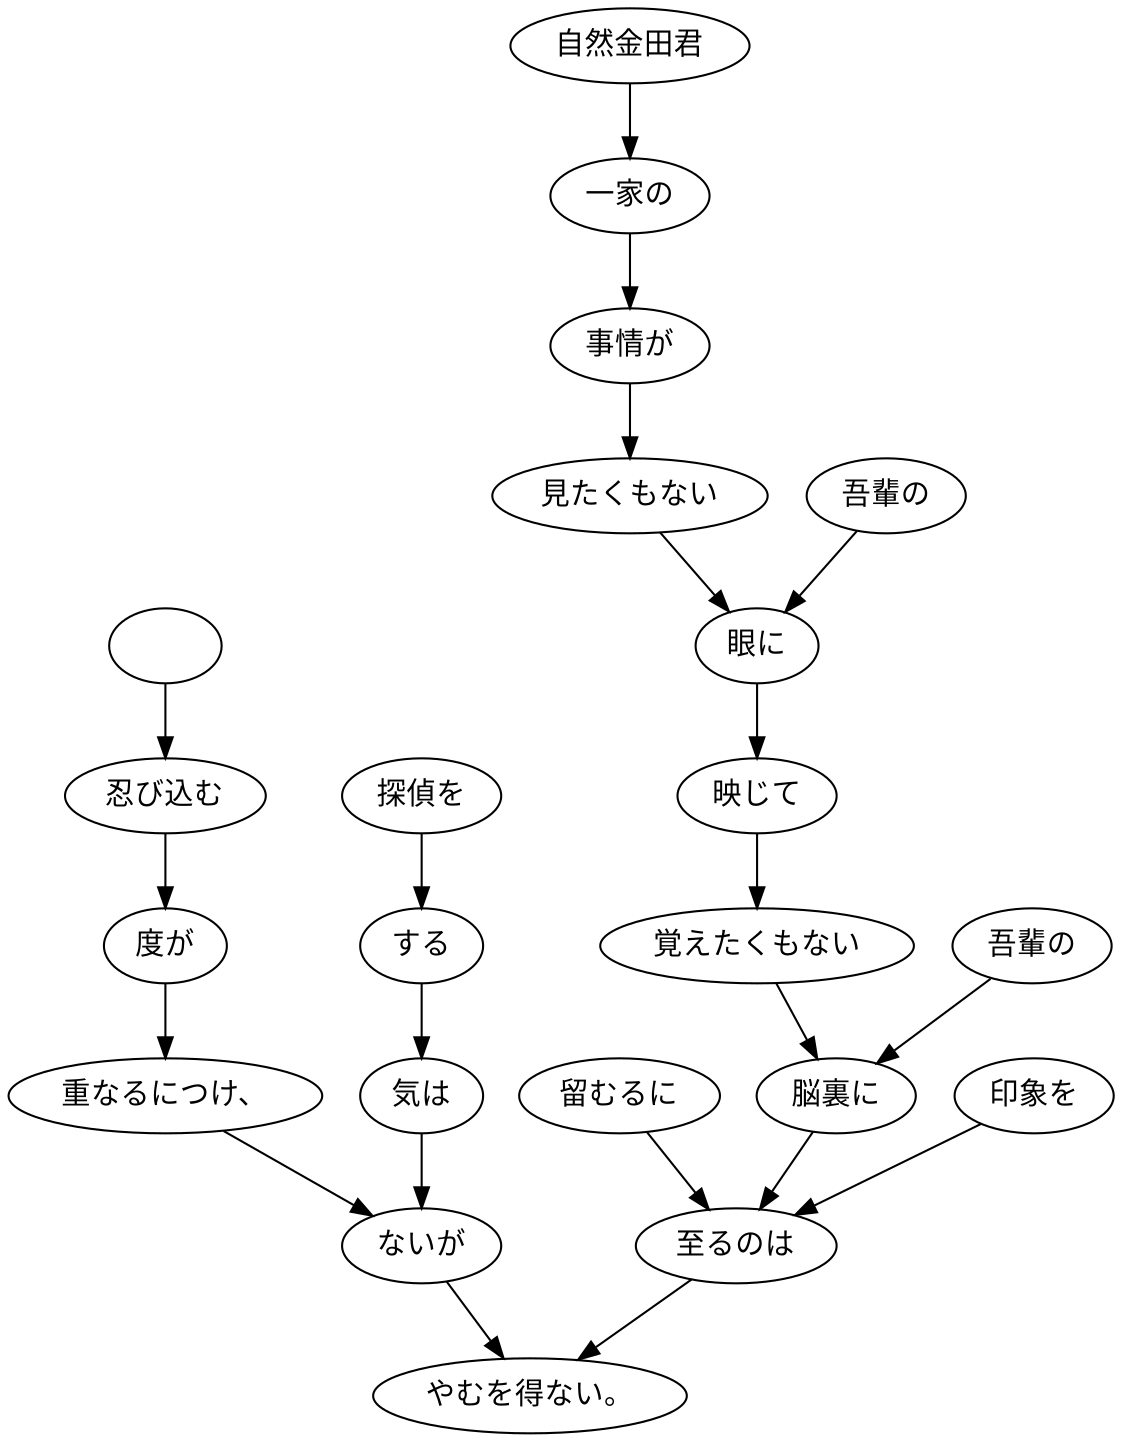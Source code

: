 digraph graph2075 {
	node0 [label="　"];
	node1 [label="忍び込む"];
	node2 [label="度が"];
	node3 [label="重なるにつけ、"];
	node4 [label="探偵を"];
	node5 [label="する"];
	node6 [label="気は"];
	node7 [label="ないが"];
	node8 [label="自然金田君"];
	node9 [label="一家の"];
	node10 [label="事情が"];
	node11 [label="見たくもない"];
	node12 [label="吾輩の"];
	node13 [label="眼に"];
	node14 [label="映じて"];
	node15 [label="覚えたくもない"];
	node16 [label="吾輩の"];
	node17 [label="脳裏に"];
	node18 [label="印象を"];
	node19 [label="留むるに"];
	node20 [label="至るのは"];
	node21 [label="やむを得ない。"];
	node0 -> node1;
	node1 -> node2;
	node2 -> node3;
	node3 -> node7;
	node4 -> node5;
	node5 -> node6;
	node6 -> node7;
	node7 -> node21;
	node8 -> node9;
	node9 -> node10;
	node10 -> node11;
	node11 -> node13;
	node12 -> node13;
	node13 -> node14;
	node14 -> node15;
	node15 -> node17;
	node16 -> node17;
	node17 -> node20;
	node18 -> node20;
	node19 -> node20;
	node20 -> node21;
}
